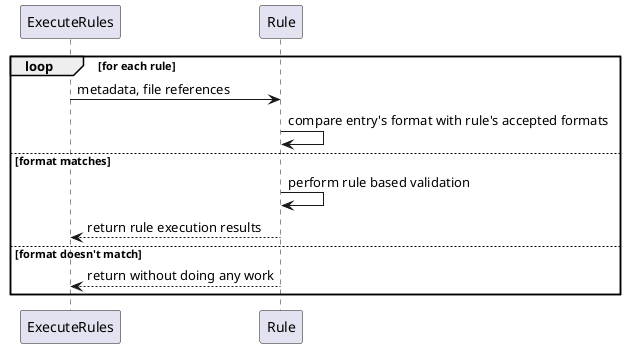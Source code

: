 @startuml
'https://plantuml.com/sequence-diagram

!startsub core
participant ExecuteRules
participant Rule
loop for each rule
    ExecuteRules -> Rule: metadata, file references
    Rule -> Rule: compare entry's format with rule's accepted formats
else format matches
    Rule -> Rule: perform rule based validation
    ExecuteRules <-- Rule: return rule execution results
else format doesn't match
    ExecuteRules <-- Rule: return without doing any work
end
!endsub

@enduml
